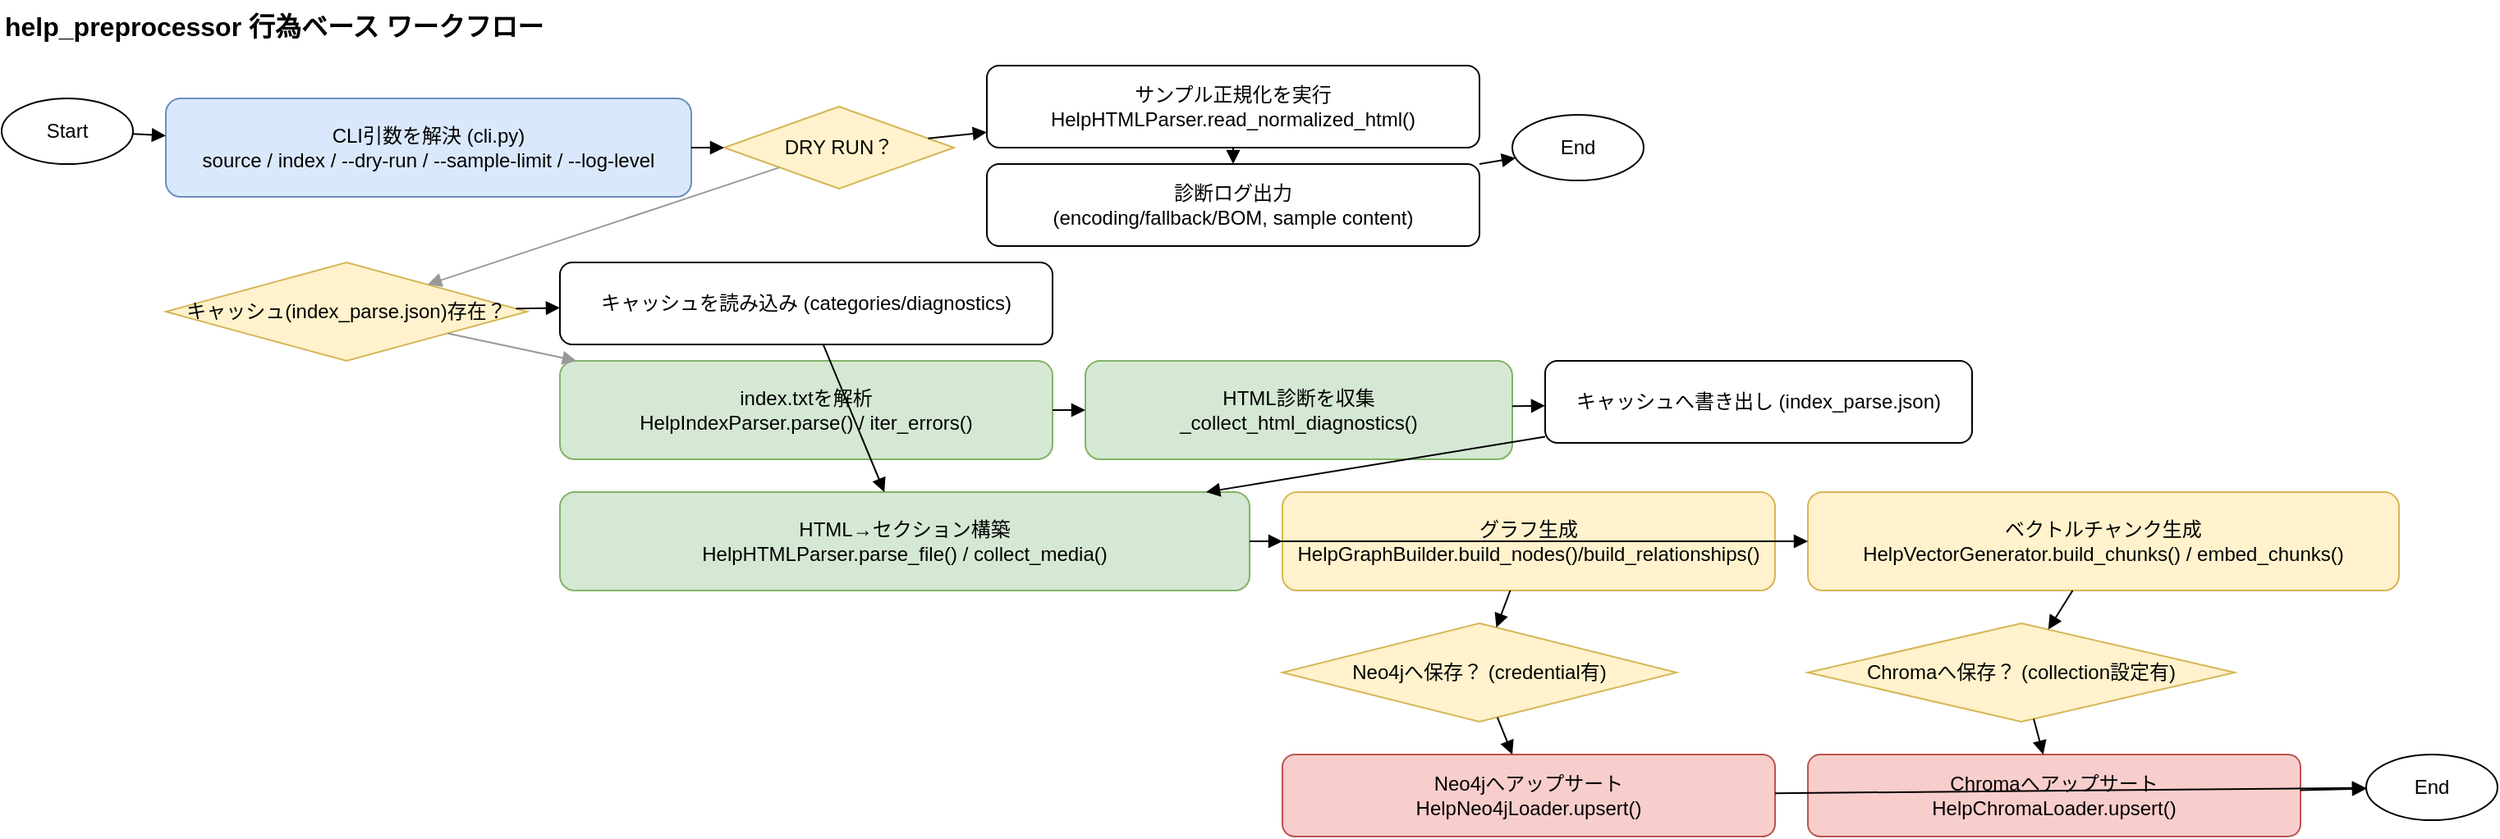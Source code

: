 <mxfile>
    <diagram id="help_preprocessor_activity" name="help_preprocessor_activity_workflow">
        <mxGraphModel dx="427" dy="415" grid="1" gridSize="10" guides="1" tooltips="1" connect="1" arrows="1" fold="1" page="1" pageScale="1" pageWidth="1920" pageHeight="1080" math="0" shadow="0">
            <root>
                <mxCell id="0"/>
                <mxCell id="1" parent="0"/>
                <mxCell id="TITLE" value="help_preprocessor 行為ベース ワークフロー" style="text;strokeColor=none;fillColor=none;align=left;verticalAlign=top;fontStyle=1;fontSize=16;" parent="1" vertex="1">
                    <mxGeometry x="40" y="40" width="520" height="30" as="geometry"/>
                </mxCell>
                <mxCell id="START" value="Start" style="ellipse;whiteSpace=wrap;html=1;fillColor=#ffffff;strokeColor=#000000;" parent="1" vertex="1">
                    <mxGeometry x="40" y="100" width="80" height="40" as="geometry"/>
                </mxCell>
                <mxCell id="CLI" value="CLI引数を解決 (cli.py)&#xa;source / index / --dry-run / --sample-limit / --log-level" style="rounded=1;whiteSpace=wrap;html=1;fillColor=#dae8fc;strokeColor=#6c8ebf;" parent="1" vertex="1">
                    <mxGeometry x="140" y="100" width="320" height="60" as="geometry"/>
                </mxCell>
                <mxCell id="DRY_DEC" value="DRY RUN？" style="rhombus;whiteSpace=wrap;html=1;fillColor=#fff2cc;strokeColor=#d6b656;" parent="1" vertex="1">
                    <mxGeometry x="480" y="105" width="140" height="50" as="geometry"/>
                </mxCell>
                <mxCell id="DRY_SAMPLE" value="サンプル正規化を実行&#xa;HelpHTMLParser.read_normalized_html()" style="rounded=1;whiteSpace=wrap;html=1;fillColor=#ffffff;strokeColor=#000000;" parent="1" vertex="1">
                    <mxGeometry x="640" y="80" width="300" height="50" as="geometry"/>
                </mxCell>
                <mxCell id="DRY_LOG" value="診断ログ出力&#xa;(encoding/fallback/BOM, sample content)" style="rounded=1;whiteSpace=wrap;html=1;fillColor=#ffffff;strokeColor=#000000;" parent="1" vertex="1">
                    <mxGeometry x="640" y="140" width="300" height="50" as="geometry"/>
                </mxCell>
                <mxCell id="END_DRY" value="End" style="ellipse;whiteSpace=wrap;html=1;fillColor=#ffffff;strokeColor=#000000;" parent="1" vertex="1">
                    <mxGeometry x="960" y="110" width="80" height="40" as="geometry"/>
                </mxCell>
                <mxCell id="LOAD_CACHE" value="キャッシュ(index_parse.json)存在？" style="rhombus;whiteSpace=wrap;html=1;fillColor=#fff2cc;strokeColor=#d6b656;" parent="1" vertex="1">
                    <mxGeometry x="140" y="200" width="220" height="60" as="geometry"/>
                </mxCell>
                <mxCell id="LOAD_CACHED" value="キャッシュを読み込み (categories/diagnostics)" style="rounded=1;whiteSpace=wrap;html=1;fillColor=#ffffff;strokeColor=#000000;" parent="1" vertex="1">
                    <mxGeometry x="380" y="200" width="300" height="50" as="geometry"/>
                </mxCell>
                <mxCell id="PARSE_INDEX" value="index.txtを解析&#xa;HelpIndexParser.parse() / iter_errors()" style="rounded=1;whiteSpace=wrap;html=1;fillColor=#d5e8d4;strokeColor=#82b366;" parent="1" vertex="1">
                    <mxGeometry x="380" y="260" width="300" height="60" as="geometry"/>
                </mxCell>
                <mxCell id="HTML_DIAG" value="HTML診断を収集&#xa;_collect_html_diagnostics()" style="rounded=1;whiteSpace=wrap;html=1;fillColor=#d5e8d4;strokeColor=#82b366;" parent="1" vertex="1">
                    <mxGeometry x="700" y="260" width="260" height="60" as="geometry"/>
                </mxCell>
                <mxCell id="CACHE_WRITE" value="キャッシュへ書き出し (index_parse.json)" style="rounded=1;whiteSpace=wrap;html=1;fillColor=#ffffff;strokeColor=#000000;" parent="1" vertex="1">
                    <mxGeometry x="980" y="260" width="260" height="50" as="geometry"/>
                </mxCell>
                <mxCell id="SECTIONS" value="HTML→セクション構築&#xa;HelpHTMLParser.parse_file() / collect_media()" style="rounded=1;whiteSpace=wrap;html=1;fillColor=#d5e8d4;strokeColor=#82b366;" parent="1" vertex="1">
                    <mxGeometry x="380" y="340" width="420" height="60" as="geometry"/>
                </mxCell>
                <mxCell id="GRAPH_BUILD" value="グラフ生成&#xa;HelpGraphBuilder.build_nodes()/build_relationships()" style="rounded=1;whiteSpace=wrap;html=1;fillColor=#fff2cc;strokeColor=#d6b656;" parent="1" vertex="1">
                    <mxGeometry x="820" y="340" width="300" height="60" as="geometry"/>
                </mxCell>
                <mxCell id="VECTOR_GEN" value="ベクトルチャンク生成&#xa;HelpVectorGenerator.build_chunks() / embed_chunks()" style="rounded=1;whiteSpace=wrap;html=1;fillColor=#fff2cc;strokeColor=#d6b656;" parent="1" vertex="1">
                    <mxGeometry x="1140" y="340" width="360" height="60" as="geometry"/>
                </mxCell>
                <mxCell id="NEO4J_DEC" value="Neo4jへ保存？ (credential有)" style="rhombus;whiteSpace=wrap;html=1;fillColor=#fff2cc;strokeColor=#d6b656;" parent="1" vertex="1">
                    <mxGeometry x="820" y="420" width="240" height="60" as="geometry"/>
                </mxCell>
                <mxCell id="CHROMA_DEC" value="Chromaへ保存？ (collection設定有)" style="rhombus;whiteSpace=wrap;html=1;fillColor=#fff2cc;strokeColor=#d6b656;" parent="1" vertex="1">
                    <mxGeometry x="1140" y="420" width="260" height="60" as="geometry"/>
                </mxCell>
                <mxCell id="NEO4J_STORE" value="Neo4jへアップサート&#xa;HelpNeo4jLoader.upsert()" style="rounded=1;whiteSpace=wrap;html=1;fillColor=#f8cecc;strokeColor=#b85450;" parent="1" vertex="1">
                    <mxGeometry x="820" y="500" width="300" height="50" as="geometry"/>
                </mxCell>
                <mxCell id="CHROMA_STORE" value="Chromaへアップサート&#xa;HelpChromaLoader.upsert()" style="rounded=1;whiteSpace=wrap;html=1;fillColor=#f8cecc;strokeColor=#b85450;" parent="1" vertex="1">
                    <mxGeometry x="1140" y="500" width="300" height="50" as="geometry"/>
                </mxCell>
                <mxCell id="END" value="End" style="ellipse;whiteSpace=wrap;html=1;fillColor=#ffffff;strokeColor=#000000;" parent="1" vertex="1">
                    <mxGeometry x="1480" y="500" width="80" height="40" as="geometry"/>
                </mxCell>
                <mxCell id="e1" style="endArrow=block;html=1;" parent="1" source="START" target="CLI" edge="1">
                    <mxGeometry relative="1" as="geometry"/>
                </mxCell>
                <mxCell id="e2" style="endArrow=block;html=1;" parent="1" source="CLI" target="DRY_DEC" edge="1">
                    <mxGeometry relative="1" as="geometry"/>
                </mxCell>
                <mxCell id="e3" style="endArrow=block;html=1;" parent="1" source="DRY_DEC" target="DRY_SAMPLE" edge="1">
                    <mxGeometry relative="1" as="geometry"/>
                </mxCell>
                <mxCell id="e4" style="endArrow=block;html=1;" parent="1" source="DRY_SAMPLE" target="DRY_LOG" edge="1">
                    <mxGeometry relative="1" as="geometry"/>
                </mxCell>
                <mxCell id="e5" style="endArrow=block;html=1;" parent="1" source="DRY_LOG" target="END_DRY" edge="1">
                    <mxGeometry relative="1" as="geometry"/>
                </mxCell>
                <mxCell id="e6" style="endArrow=block;html=1;strokeStyle=dashed;strokeColor=#999999;" parent="1" source="DRY_DEC" target="LOAD_CACHE" edge="1">
                    <mxGeometry relative="1" as="geometry"/>
                </mxCell>
                <mxCell id="e7" style="endArrow=block;html=1;" parent="1" source="LOAD_CACHE" target="LOAD_CACHED" edge="1">
                    <mxGeometry relative="1" as="geometry"/>
                </mxCell>
                <mxCell id="e8" style="endArrow=block;html=1;strokeStyle=dashed;strokeColor=#999999;" parent="1" source="LOAD_CACHE" target="PARSE_INDEX" edge="1">
                    <mxGeometry relative="1" as="geometry"/>
                </mxCell>
                <mxCell id="e9" style="endArrow=block;html=1;" parent="1" source="PARSE_INDEX" target="HTML_DIAG" edge="1">
                    <mxGeometry relative="1" as="geometry"/>
                </mxCell>
                <mxCell id="e10" style="endArrow=block;html=1;" parent="1" source="HTML_DIAG" target="CACHE_WRITE" edge="1">
                    <mxGeometry relative="1" as="geometry"/>
                </mxCell>
                <mxCell id="e11" style="endArrow=block;html=1;" parent="1" source="LOAD_CACHED" target="SECTIONS" edge="1">
                    <mxGeometry relative="1" as="geometry"/>
                </mxCell>
                <mxCell id="e12" style="endArrow=block;html=1;" parent="1" source="CACHE_WRITE" target="SECTIONS" edge="1">
                    <mxGeometry relative="1" as="geometry"/>
                </mxCell>
                <mxCell id="e13" style="endArrow=block;html=1;" parent="1" source="SECTIONS" target="GRAPH_BUILD" edge="1">
                    <mxGeometry relative="1" as="geometry"/>
                </mxCell>
                <mxCell id="e14" style="endArrow=block;html=1;" parent="1" source="SECTIONS" target="VECTOR_GEN" edge="1">
                    <mxGeometry relative="1" as="geometry"/>
                </mxCell>
                <mxCell id="e15" style="endArrow=block;html=1;" parent="1" source="GRAPH_BUILD" target="NEO4J_DEC" edge="1">
                    <mxGeometry relative="1" as="geometry"/>
                </mxCell>
                <mxCell id="e16" style="endArrow=block;html=1;" parent="1" source="VECTOR_GEN" target="CHROMA_DEC" edge="1">
                    <mxGeometry relative="1" as="geometry"/>
                </mxCell>
                <mxCell id="e17" style="endArrow=block;html=1;" parent="1" source="NEO4J_DEC" target="NEO4J_STORE" edge="1">
                    <mxGeometry relative="1" as="geometry"/>
                </mxCell>
                <mxCell id="e18" style="endArrow=block;html=1;" parent="1" source="CHROMA_DEC" target="CHROMA_STORE" edge="1">
                    <mxGeometry relative="1" as="geometry"/>
                </mxCell>
                <mxCell id="e19" style="endArrow=block;html=1;" parent="1" source="NEO4J_STORE" target="END" edge="1">
                    <mxGeometry relative="1" as="geometry"/>
                </mxCell>
                <mxCell id="e20" style="endArrow=block;html=1;" parent="1" source="CHROMA_STORE" target="END" edge="1">
                    <mxGeometry relative="1" as="geometry"/>
                </mxCell>
            </root>
        </mxGraphModel>
    </diagram>
    <diagram id="help_retrieval_activity" name="help_preprocessor_retrieval_workflow">
        <mxGraphModel dx="427" dy="415" grid="1" gridSize="10" guides="1" tooltips="1" connect="1" arrows="1" fold="1" page="1" pageScale="1" pageWidth="1920" pageHeight="1080" math="0" shadow="0">
            <root>
                <mxCell id="r0"/>
                <mxCell id="r1" parent="r0"/>
                <mxCell id="R_TITLE" value="help_preprocessor 検索 行為ベース ワークフロー" style="text;strokeColor=none;fillColor=none;align=left;verticalAlign=top;fontStyle=1;fontSize=16;" parent="r1" vertex="1">
                    <mxGeometry x="40" y="40" width="560" height="30" as="geometry"/>
                </mxCell>
                <mxCell id="R_START" value="Start" style="ellipse;whiteSpace=wrap;html=1;fillColor=#ffffff;strokeColor=#000000;" parent="r1" vertex="1">
                    <mxGeometry x="40" y="100" width="80" height="40" as="geometry"/>
                </mxCell>
                <mxCell id="R_CLI" value="CLI( retrieval/cli.py )&#xa;--system(langchain/llamaindex/hybrid)&#xa;--mode(search/rag/chat)&#xa;--query/--top-k/--search-types&#xa;--fusion-method/--performance-mode&#xa;--config/--data-dir/--interactive" style="rounded=1;whiteSpace=wrap;html=1;fillColor=#dae8fc;strokeColor=#6c8ebf;" parent="r1" vertex="1">
                    <mxGeometry x="140" y="90" width="420" height="90" as="geometry"/>
                </mxCell>
                <mxCell id="R_INTERACTIVE_DEC" value="対話モード？" style="rhombus;whiteSpace=wrap;html=1;fillColor=#fff2cc;strokeColor=#d6b656;" parent="r1" vertex="1">
                    <mxGeometry x="580" y="105" width="140" height="50" as="geometry"/>
                </mxCell>
                <mxCell id="R_INTERACTIVE" value="interactive_chat() を開始" style="rounded=1;whiteSpace=wrap;html=1;fillColor=#ffffff;strokeColor=#000000;" parent="r1" vertex="1">
                    <mxGeometry x="740" y="90" width="260" height="50" as="geometry"/>
                </mxCell>
                <mxCell id="R_END_I" value="End" style="ellipse;whiteSpace=wrap;html=1;fillColor=#ffffff;strokeColor=#000000;" parent="r1" vertex="1">
                    <mxGeometry x="1020" y="100" width="80" height="40" as="geometry"/>
                </mxCell>
                <mxCell id="R_VALIDATE_QUERY" value="クエリ検証&#xa;validation.validate_query() / safe_validate_and_create_context()" style="rounded=1;whiteSpace=wrap;html=1;fillColor=#d5e8d4;strokeColor=#82b366;" parent="r1" vertex="1">
                    <mxGeometry x="140" y="210" width="420" height="60" as="geometry"/>
                </mxCell>
                <mxCell id="R_SYSTEM_DEC" value="system 選択" style="rhombus;whiteSpace=wrap;html=1;fillColor=#fff2cc;strokeColor=#d6b656;" parent="r1" vertex="1">
                    <mxGeometry x="580" y="220" width="140" height="50" as="geometry"/>
                </mxCell>
                <mxCell id="R_SYS_LC" value="create_help_langchain_system()&#xa;HybridRetrieverConfig を生成&#xa;enhanced_retriever で最適化 (performance-mode)" style="rounded=1;whiteSpace=wrap;html=1;fillColor=#e1f0ff;strokeColor=#6c8ebf;" parent="r1" vertex="1">
                    <mxGeometry x="740" y="200" width="380" height="80" as="geometry"/>
                </mxCell>
                <mxCell id="R_SYS_LI" value="create_help_llamaindex_system()&#xa;LangChain 構成を流用して QueryEngine/ChatEngine 構築" style="rounded=1;whiteSpace=wrap;html=1;fillColor=#e1f0ff;strokeColor=#6c8ebf;" parent="r1" vertex="1">
                    <mxGeometry x="740" y="290" width="380" height="70" as="geometry"/>
                </mxCell>
                <mxCell id="R_CFG_VALIDATE" value="設定・データ検証&#xa;validate_hybrid_config() / validate_data_files()" style="rounded=1;whiteSpace=wrap;html=1;fillColor=#d5e8d4;strokeColor=#82b366;" parent="r1" vertex="1">
                    <mxGeometry x="1140" y="210" width="320" height="60" as="geometry"/>
                </mxCell>
                <mxCell id="R_INIT" value="リトリーバ初期化 (HybridRetriever)" style="rounded=1;whiteSpace=wrap;html=1;fillColor=#fff2cc;strokeColor=#d6b656;" parent="r1" vertex="1">
                    <mxGeometry x="140" y="300" width="260" height="50" as="geometry"/>
                </mxCell>
                <mxCell id="R_DENSE" value="Dense: ChromaDenseRetriever&#xa;collection/persist/embedding_model" style="rounded=1;whiteSpace=wrap;html=1;fillColor=#ffffff;strokeColor=#000000;" parent="r1" vertex="1">
                    <mxGeometry x="420" y="290" width="260" height="60" as="geometry"/>
                </mxCell>
                <mxCell id="R_SPARSE" value="Sparse: TF-IDF / BM25" style="rounded=1;whiteSpace=wrap;html=1;fillColor=#ffffff;strokeColor=#000000;" parent="r1" vertex="1">
                    <mxGeometry x="700" y="290" width="200" height="60" as="geometry"/>
                </mxCell>
                <mxCell id="R_FULLTEXT" value="Full-text: Whoosh / Elasticsearch" style="rounded=1;whiteSpace=wrap;html=1;fillColor=#ffffff;strokeColor=#000000;" parent="r1" vertex="1">
                    <mxGeometry x="920" y="290" width="240" height="60" as="geometry"/>
                </mxCell>
                <mxCell id="R_GRAPH" value="Graph: Neo4jGraphRetriever / GraphPathRetriever" style="rounded=1;whiteSpace=wrap;html=1;fillColor=#ffffff;strokeColor=#000000;" parent="r1" vertex="1">
                    <mxGeometry x="1180" y="290" width="300" height="60" as="geometry"/>
                </mxCell>
                <mxCell id="R_MODE_DEC" value="mode選択 (search / rag / chat)" style="rhombus;whiteSpace=wrap;html=1;fillColor=#fff2cc;strokeColor=#d6b656;" parent="r1" vertex="1">
                    <mxGeometry x="140" y="380" width="240" height="60" as="geometry"/>
                </mxCell>
                <mxCell id="R_QC" value="QueryContext 構築&#xa;query/top_k/search_types/fusion_method/filters" style="rounded=1;whiteSpace=wrap;html=1;fillColor=#d5e8d4;strokeColor=#82b366;" parent="r1" vertex="1">
                    <mxGeometry x="420" y="370" width="300" height="60" as="geometry"/>
                </mxCell>
                <mxCell id="R_FILTER" value="search_typesで有効リトリーバを選別" style="rounded=1;whiteSpace=wrap;html=1;fillColor=#ffffff;strokeColor=#000000;" parent="r1" vertex="1">
                    <mxGeometry x="740" y="370" width="240" height="50" as="geometry"/>
                </mxCell>
                <mxCell id="R_PARALLEL" value="並列検索 (ParallelRetriever) または単独実行" style="rounded=1;whiteSpace=wrap;html=1;fillColor=#ffffff;strokeColor=#000000;" parent="r1" vertex="1">
                    <mxGeometry x="1000" y="370" width="320" height="50" as="geometry"/>
                </mxCell>
                <mxCell id="R_GROUP" value="ソース別に結果をグルーピング" style="rounded=1;whiteSpace=wrap;html=1;fillColor=#ffffff;strokeColor=#000000;" parent="r1" vertex="1">
                    <mxGeometry x="1340" y="370" width="220" height="50" as="geometry"/>
                </mxCell>
                <mxCell id="R_FUSION" value="結果統合(Fusion)&#xa;RRF / Weighted / Borda / Adaptive" style="rounded=1;whiteSpace=wrap;html=1;fillColor=#fff2cc;strokeColor=#d6b656;" parent="r1" vertex="1">
                    <mxGeometry x="1580" y="360" width="260" height="70" as="geometry"/>
                </mxCell>
                <mxCell id="R_OUTPUT" value="出力整形 (json/text/detailed)" style="rounded=1;whiteSpace=wrap;html=1;fillColor=#ffffff;strokeColor=#000000;" parent="r1" vertex="1">
                    <mxGeometry x="1860" y="370" width="220" height="50" as="geometry"/>
                </mxCell>
                <mxCell id="R_RAG" value="RAG (LangChain)&#xa;HelpRAGChain.query()&#xa;ChatOpenAI + RetrievalQA + カスタムプロンプト&#xa;answer + source_documents" style="rounded=1;whiteSpace=wrap;html=1;fillColor=#f8cecc;strokeColor=#b85450;" parent="r1" vertex="1">
                    <mxGeometry x="420" y="450" width="420" height="90" as="geometry"/>
                </mxCell>
                <mxCell id="R_CHAT" value="Chat (LangChain)&#xa;HelpConversationalChain.chat()&#xa;ConversationBufferWindowMemory&#xa;answer + source_documents" style="rounded=1;whiteSpace=wrap;html=1;fillColor=#f8cecc;strokeColor=#b85450;" parent="r1" vertex="1">
                    <mxGeometry x="860" y="450" width="420" height="90" as="geometry"/>
                </mxCell>
                <mxCell id="R_LI_QE" value="QueryEngine (LlamaIndex)&#xa;HelpQueryEngine.query()&#xa;answer + source_nodes" style="rounded=1;whiteSpace=wrap;html=1;fillColor=#e1f0ff;strokeColor=#6c8ebf;" parent="r1" vertex="1">
                    <mxGeometry x="1300" y="450" width="320" height="80" as="geometry"/>
                </mxCell>
                <mxCell id="R_LI_CHAT" value="ChatEngine (LlamaIndex)&#xa;HelpChatEngine.chat()&#xa;answer + source_nodes" style="rounded=1;whiteSpace=wrap;html=1;fillColor=#e1f0ff;strokeColor=#6c8ebf;" parent="r1" vertex="1">
                    <mxGeometry x="1640" y="450" width="320" height="80" as="geometry"/>
                </mxCell>
                <mxCell id="R_END" value="End" style="ellipse;whiteSpace=wrap;html=1;fillColor=#ffffff;strokeColor=#000000;" parent="r1" vertex="1">
                    <mxGeometry x="2000" y="470" width="80" height="40" as="geometry"/>
                </mxCell>
                <mxCell id="re1" style="endArrow=block;html=1;" parent="r1" source="R_START" target="R_CLI" edge="1">
                    <mxGeometry relative="1" as="geometry"/>
                </mxCell>
                <mxCell id="re2" style="endArrow=block;html=1;" parent="r1" source="R_CLI" target="R_INTERACTIVE_DEC" edge="1">
                    <mxGeometry relative="1" as="geometry"/>
                </mxCell>
                <mxCell id="re3" style="endArrow=block;html=1;" parent="r1" source="R_INTERACTIVE_DEC" target="R_INTERACTIVE" edge="1">
                    <mxGeometry relative="1" as="geometry"/>
                </mxCell>
                <mxCell id="re4" style="endArrow=block;html=1;" parent="r1" source="R_INTERACTIVE" target="R_END_I" edge="1">
                    <mxGeometry relative="1" as="geometry"/>
                </mxCell>
                <mxCell id="re5" style="endArrow=block;html=1;strokeStyle=dashed;strokeColor=#999999;" parent="r1" source="R_INTERACTIVE_DEC" target="R_VALIDATE_QUERY" edge="1">
                    <mxGeometry relative="1" as="geometry"/>
                </mxCell>
                <mxCell id="re6" style="endArrow=block;html=1;" parent="r1" source="R_VALIDATE_QUERY" target="R_SYSTEM_DEC" edge="1">
                    <mxGeometry relative="1" as="geometry"/>
                </mxCell>
                <mxCell id="re7" style="endArrow=block;html=1;" parent="r1" source="R_SYSTEM_DEC" target="R_SYS_LC" edge="1">
                    <mxGeometry relative="1" as="geometry"/>
                </mxCell>
                <mxCell id="re8" style="endArrow=block;html=1;strokeStyle=dashed;strokeColor=#999999;" parent="r1" source="R_SYSTEM_DEC" target="R_SYS_LI" edge="1">
                    <mxGeometry relative="1" as="geometry"/>
                </mxCell>
                <mxCell id="re9" style="endArrow=block;html=1;" parent="r1" source="R_SYS_LC" target="R_CFG_VALIDATE" edge="1">
                    <mxGeometry relative="1" as="geometry"/>
                </mxCell>
                <mxCell id="re10" style="endArrow=block;html=1;" parent="r1" source="R_SYS_LI" target="R_CFG_VALIDATE" edge="1">
                    <mxGeometry relative="1" as="geometry"/>
                </mxCell>
                <mxCell id="re11" style="endArrow=block;html=1;" parent="r1" source="R_CFG_VALIDATE" target="R_INIT" edge="1">
                    <mxGeometry relative="1" as="geometry"/>
                </mxCell>
                <mxCell id="re12" style="endArrow=block;html=1;" parent="r1" source="R_INIT" target="R_DENSE" edge="1">
                    <mxGeometry relative="1" as="geometry"/>
                </mxCell>
                <mxCell id="re13" style="endArrow=block;html=1;" parent="r1" source="R_INIT" target="R_SPARSE" edge="1">
                    <mxGeometry relative="1" as="geometry"/>
                </mxCell>
                <mxCell id="re14" style="endArrow=block;html=1;" parent="r1" source="R_INIT" target="R_FULLTEXT" edge="1">
                    <mxGeometry relative="1" as="geometry"/>
                </mxCell>
                <mxCell id="re15" style="endArrow=block;html=1;" parent="r1" source="R_INIT" target="R_GRAPH" edge="1">
                    <mxGeometry relative="1" as="geometry"/>
                </mxCell>
                <mxCell id="re16" style="endArrow=block;html=1;strokeStyle=dashed;strokeColor=#999999;" parent="r1" source="R_DENSE" target="R_MODE_DEC" edge="1">
                    <mxGeometry relative="1" as="geometry"/>
                </mxCell>
                <mxCell id="re17" style="endArrow=block;html=1;strokeStyle=dashed;strokeColor=#999999;" parent="r1" source="R_SPARSE" target="R_MODE_DEC" edge="1">
                    <mxGeometry relative="1" as="geometry"/>
                </mxCell>
                <mxCell id="re18" style="endArrow=block;html=1;strokeStyle=dashed;strokeColor=#999999;" parent="r1" source="R_FULLTEXT" target="R_MODE_DEC" edge="1">
                    <mxGeometry relative="1" as="geometry"/>
                </mxCell>
                <mxCell id="re19" style="endArrow=block;html=1;strokeStyle=dashed;strokeColor=#999999;" parent="r1" source="R_GRAPH" target="R_MODE_DEC" edge="1">
                    <mxGeometry relative="1" as="geometry"/>
                </mxCell>
                <mxCell id="re20" style="endArrow=block;html=1;" parent="r1" source="R_MODE_DEC" target="R_QC" edge="1">
                    <mxGeometry relative="1" as="geometry"/>
                </mxCell>
                <mxCell id="re21" style="endArrow=block;html=1;" parent="r1" source="R_QC" target="R_FILTER" edge="1">
                    <mxGeometry relative="1" as="geometry"/>
                </mxCell>
                <mxCell id="re22" style="endArrow=block;html=1;" parent="r1" source="R_FILTER" target="R_PARALLEL" edge="1">
                    <mxGeometry relative="1" as="geometry"/>
                </mxCell>
                <mxCell id="re23" style="endArrow=block;html=1;" parent="r1" source="R_PARALLEL" target="R_GROUP" edge="1">
                    <mxGeometry relative="1" as="geometry"/>
                </mxCell>
                <mxCell id="re24" style="endArrow=block;html=1;" parent="r1" source="R_GROUP" target="R_FUSION" edge="1">
                    <mxGeometry relative="1" as="geometry"/>
                </mxCell>
                <mxCell id="re25" style="endArrow=block;html=1;" parent="r1" source="R_FUSION" target="R_OUTPUT" edge="1">
                    <mxGeometry relative="1" as="geometry"/>
                </mxCell>
                <mxCell id="re26" style="endArrow=block;html=1;strokeStyle=dashed;strokeColor=#999999;" parent="r1" source="R_MODE_DEC" target="R_RAG" edge="1">
                    <mxGeometry relative="1" as="geometry"/>
                </mxCell>
                <mxCell id="re27" style="endArrow=block;html=1;strokeStyle=dashed;strokeColor=#999999;" parent="r1" source="R_MODE_DEC" target="R_CHAT" edge="1">
                    <mxGeometry relative="1" as="geometry"/>
                </mxCell>
                <mxCell id="re28" style="endArrow=block;html=1;strokeStyle=dashed;strokeColor=#999999;" parent="r1" source="R_MODE_DEC" target="R_LI_QE" edge="1">
                    <mxGeometry relative="1" as="geometry"/>
                </mxCell>
                <mxCell id="re29" style="endArrow=block;html=1;strokeStyle=dashed;strokeColor=#999999;" parent="r1" source="R_MODE_DEC" target="R_LI_CHAT" edge="1">
                    <mxGeometry relative="1" as="geometry"/>
                </mxCell>
                <mxCell id="re30" style="endArrow=block;html=1;" parent="r1" source="R_OUTPUT" target="R_END" edge="1">
                    <mxGeometry relative="1" as="geometry"/>
                </mxCell>
                <mxCell id="re31" style="endArrow=block;html=1;" parent="r1" source="R_RAG" target="R_END" edge="1">
                    <mxGeometry relative="1" as="geometry"/>
                </mxCell>
                <mxCell id="re32" style="endArrow=block;html=1;" parent="r1" source="R_CHAT" target="R_END" edge="1">
                    <mxGeometry relative="1" as="geometry"/>
                </mxCell>
                <mxCell id="re33" style="endArrow=block;html=1;" parent="r1" source="R_LI_QE" target="R_END" edge="1">
                    <mxGeometry relative="1" as="geometry"/>
                </mxCell>
                <mxCell id="re34" style="endArrow=block;html=1;" parent="r1" source="R_LI_CHAT" target="R_END" edge="1">
                    <mxGeometry relative="1" as="geometry"/>
                </mxCell>
            </root>
        </mxGraphModel>
    </diagram>
</mxfile>